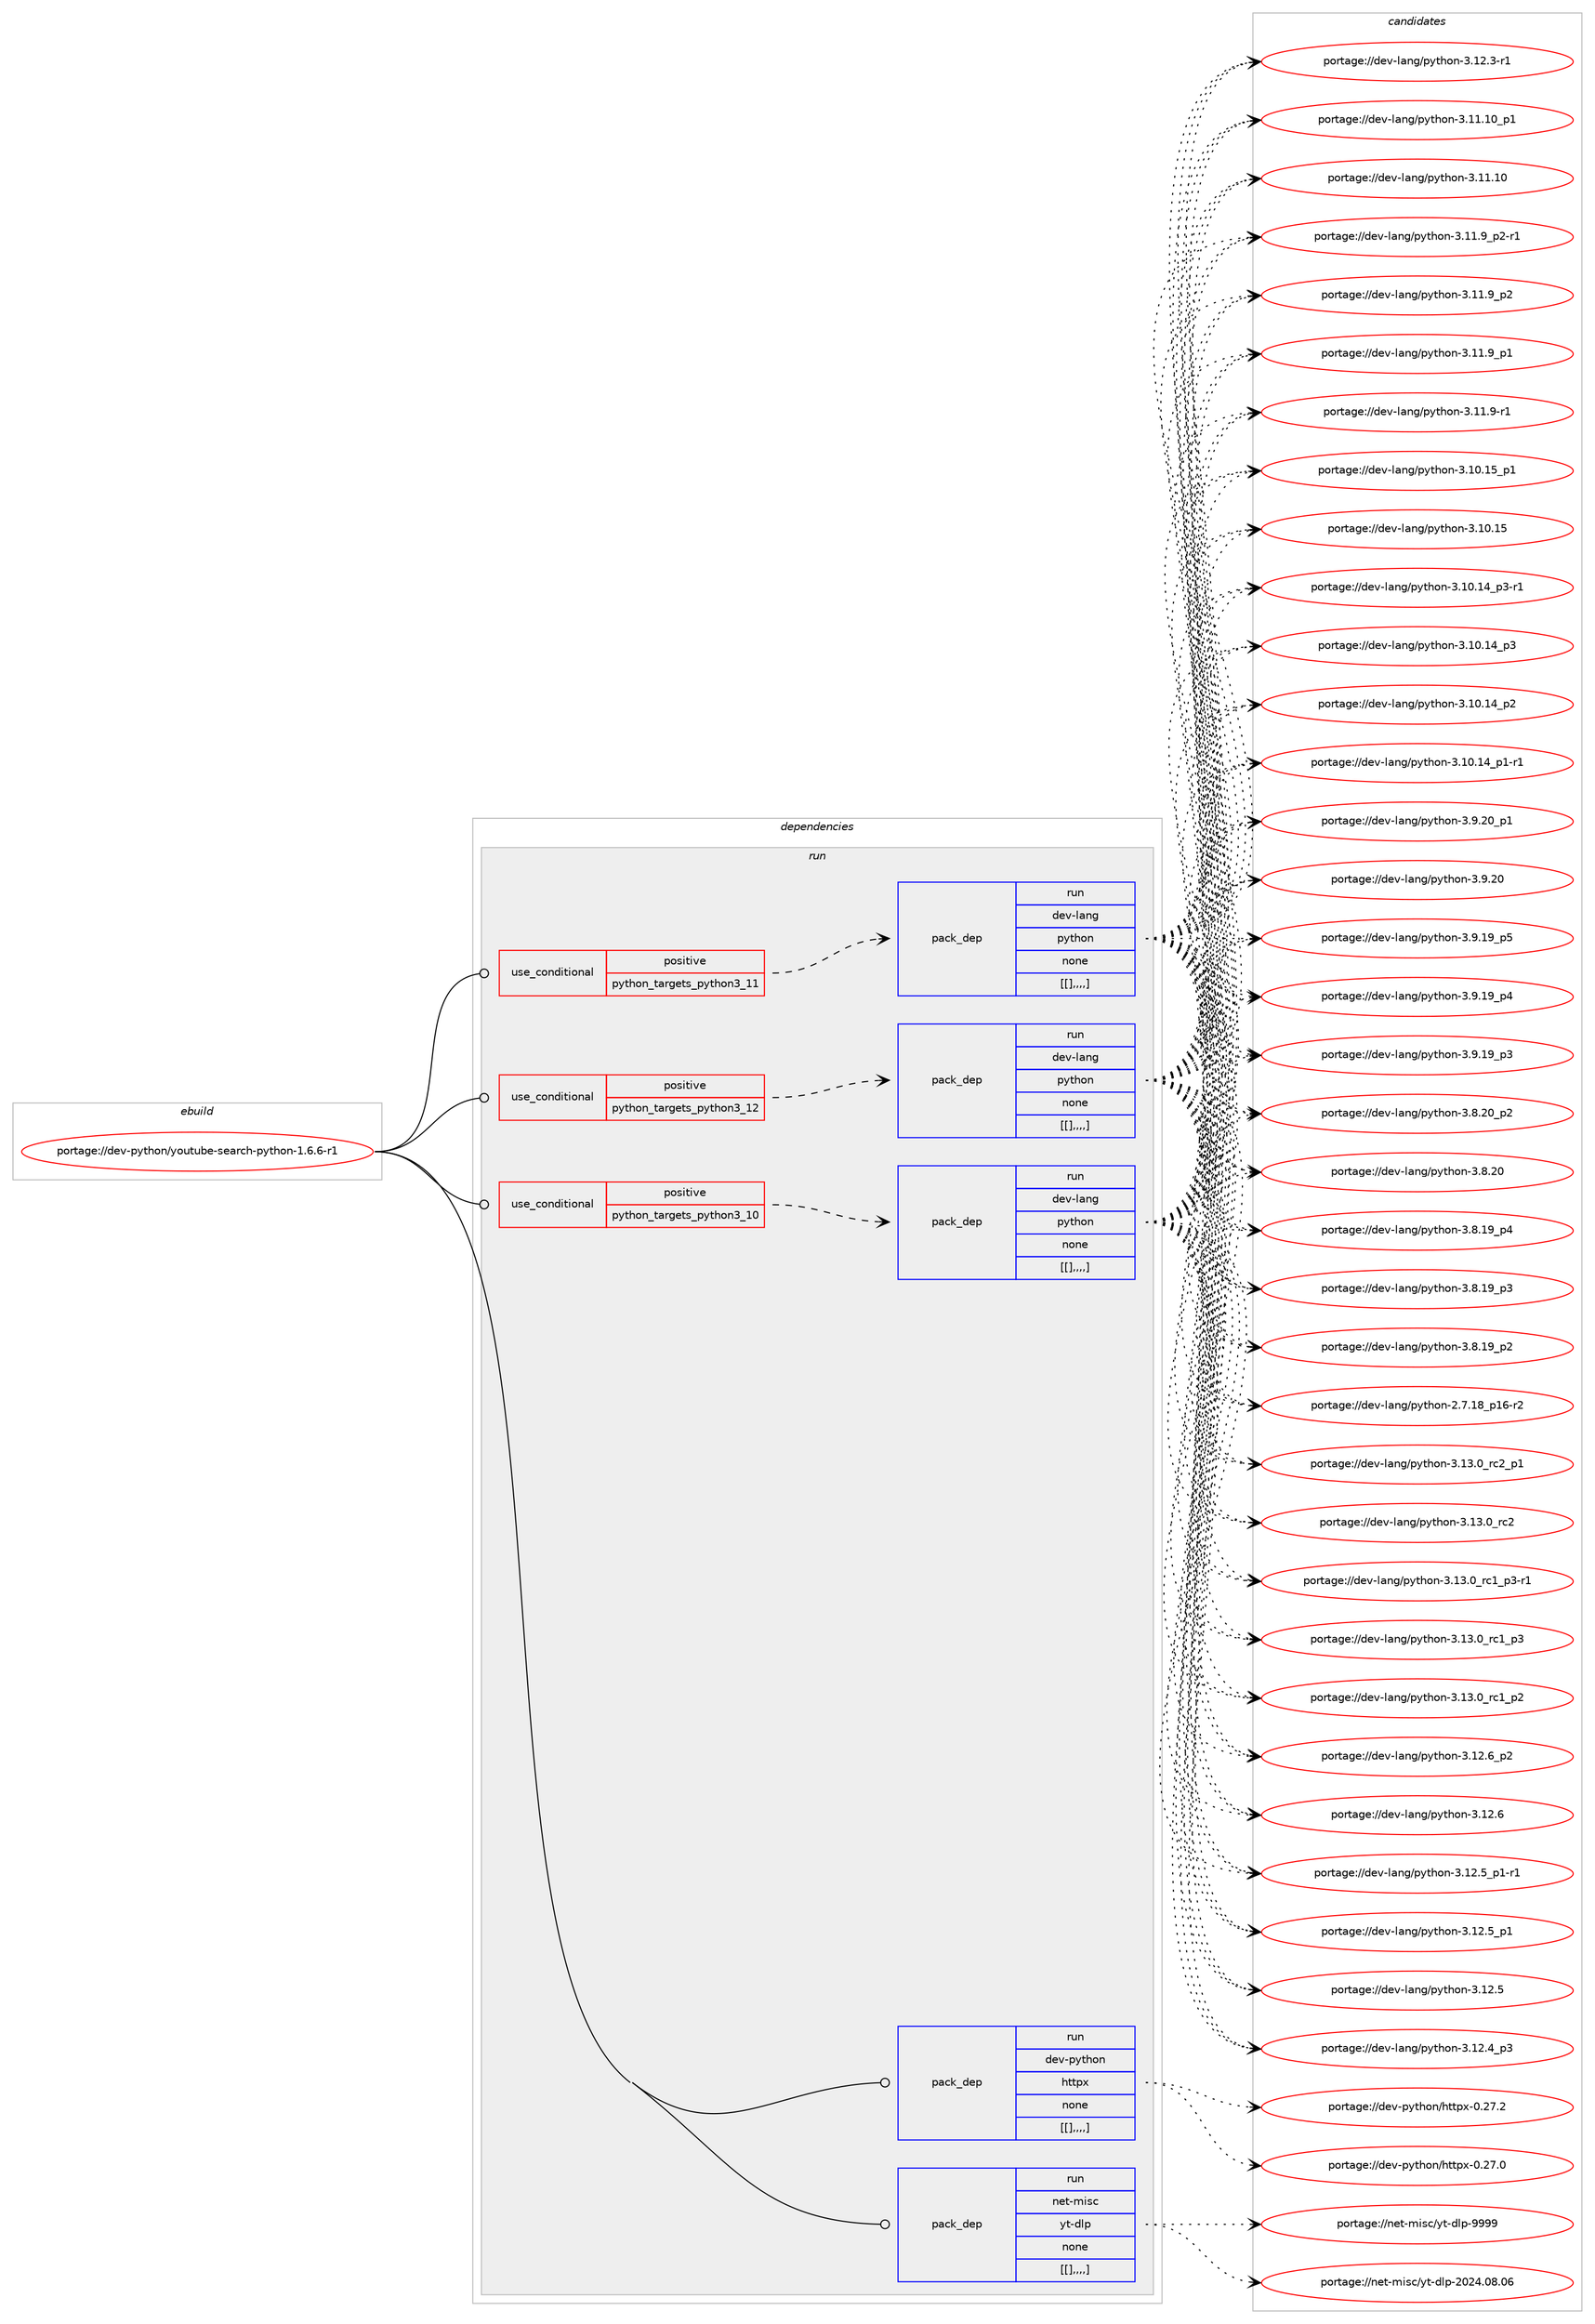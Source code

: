 digraph prolog {

# *************
# Graph options
# *************

newrank=true;
concentrate=true;
compound=true;
graph [rankdir=LR,fontname=Helvetica,fontsize=10,ranksep=1.5];#, ranksep=2.5, nodesep=0.2];
edge  [arrowhead=vee];
node  [fontname=Helvetica,fontsize=10];

# **********
# The ebuild
# **********

subgraph cluster_leftcol {
color=gray;
label=<<i>ebuild</i>>;
id [label="portage://dev-python/youtube-search-python-1.6.6-r1", color=red, width=4, href="../dev-python/youtube-search-python-1.6.6-r1.svg"];
}

# ****************
# The dependencies
# ****************

subgraph cluster_midcol {
color=gray;
label=<<i>dependencies</i>>;
subgraph cluster_compile {
fillcolor="#eeeeee";
style=filled;
label=<<i>compile</i>>;
}
subgraph cluster_compileandrun {
fillcolor="#eeeeee";
style=filled;
label=<<i>compile and run</i>>;
}
subgraph cluster_run {
fillcolor="#eeeeee";
style=filled;
label=<<i>run</i>>;
subgraph cond43254 {
dependency171518 [label=<<TABLE BORDER="0" CELLBORDER="1" CELLSPACING="0" CELLPADDING="4"><TR><TD ROWSPAN="3" CELLPADDING="10">use_conditional</TD></TR><TR><TD>positive</TD></TR><TR><TD>python_targets_python3_10</TD></TR></TABLE>>, shape=none, color=red];
subgraph pack127001 {
dependency171519 [label=<<TABLE BORDER="0" CELLBORDER="1" CELLSPACING="0" CELLPADDING="4" WIDTH="220"><TR><TD ROWSPAN="6" CELLPADDING="30">pack_dep</TD></TR><TR><TD WIDTH="110">run</TD></TR><TR><TD>dev-lang</TD></TR><TR><TD>python</TD></TR><TR><TD>none</TD></TR><TR><TD>[[],,,,]</TD></TR></TABLE>>, shape=none, color=blue];
}
dependency171518:e -> dependency171519:w [weight=20,style="dashed",arrowhead="vee"];
}
id:e -> dependency171518:w [weight=20,style="solid",arrowhead="odot"];
subgraph cond43255 {
dependency171520 [label=<<TABLE BORDER="0" CELLBORDER="1" CELLSPACING="0" CELLPADDING="4"><TR><TD ROWSPAN="3" CELLPADDING="10">use_conditional</TD></TR><TR><TD>positive</TD></TR><TR><TD>python_targets_python3_11</TD></TR></TABLE>>, shape=none, color=red];
subgraph pack127002 {
dependency171521 [label=<<TABLE BORDER="0" CELLBORDER="1" CELLSPACING="0" CELLPADDING="4" WIDTH="220"><TR><TD ROWSPAN="6" CELLPADDING="30">pack_dep</TD></TR><TR><TD WIDTH="110">run</TD></TR><TR><TD>dev-lang</TD></TR><TR><TD>python</TD></TR><TR><TD>none</TD></TR><TR><TD>[[],,,,]</TD></TR></TABLE>>, shape=none, color=blue];
}
dependency171520:e -> dependency171521:w [weight=20,style="dashed",arrowhead="vee"];
}
id:e -> dependency171520:w [weight=20,style="solid",arrowhead="odot"];
subgraph cond43256 {
dependency171522 [label=<<TABLE BORDER="0" CELLBORDER="1" CELLSPACING="0" CELLPADDING="4"><TR><TD ROWSPAN="3" CELLPADDING="10">use_conditional</TD></TR><TR><TD>positive</TD></TR><TR><TD>python_targets_python3_12</TD></TR></TABLE>>, shape=none, color=red];
subgraph pack127003 {
dependency171523 [label=<<TABLE BORDER="0" CELLBORDER="1" CELLSPACING="0" CELLPADDING="4" WIDTH="220"><TR><TD ROWSPAN="6" CELLPADDING="30">pack_dep</TD></TR><TR><TD WIDTH="110">run</TD></TR><TR><TD>dev-lang</TD></TR><TR><TD>python</TD></TR><TR><TD>none</TD></TR><TR><TD>[[],,,,]</TD></TR></TABLE>>, shape=none, color=blue];
}
dependency171522:e -> dependency171523:w [weight=20,style="dashed",arrowhead="vee"];
}
id:e -> dependency171522:w [weight=20,style="solid",arrowhead="odot"];
subgraph pack127004 {
dependency171524 [label=<<TABLE BORDER="0" CELLBORDER="1" CELLSPACING="0" CELLPADDING="4" WIDTH="220"><TR><TD ROWSPAN="6" CELLPADDING="30">pack_dep</TD></TR><TR><TD WIDTH="110">run</TD></TR><TR><TD>dev-python</TD></TR><TR><TD>httpx</TD></TR><TR><TD>none</TD></TR><TR><TD>[[],,,,]</TD></TR></TABLE>>, shape=none, color=blue];
}
id:e -> dependency171524:w [weight=20,style="solid",arrowhead="odot"];
subgraph pack127005 {
dependency171525 [label=<<TABLE BORDER="0" CELLBORDER="1" CELLSPACING="0" CELLPADDING="4" WIDTH="220"><TR><TD ROWSPAN="6" CELLPADDING="30">pack_dep</TD></TR><TR><TD WIDTH="110">run</TD></TR><TR><TD>net-misc</TD></TR><TR><TD>yt-dlp</TD></TR><TR><TD>none</TD></TR><TR><TD>[[],,,,]</TD></TR></TABLE>>, shape=none, color=blue];
}
id:e -> dependency171525:w [weight=20,style="solid",arrowhead="odot"];
}
}

# **************
# The candidates
# **************

subgraph cluster_choices {
rank=same;
color=gray;
label=<<i>candidates</i>>;

subgraph choice127001 {
color=black;
nodesep=1;
choice100101118451089711010347112121116104111110455146495146489511499509511249 [label="portage://dev-lang/python-3.13.0_rc2_p1", color=red, width=4,href="../dev-lang/python-3.13.0_rc2_p1.svg"];
choice10010111845108971101034711212111610411111045514649514648951149950 [label="portage://dev-lang/python-3.13.0_rc2", color=red, width=4,href="../dev-lang/python-3.13.0_rc2.svg"];
choice1001011184510897110103471121211161041111104551464951464895114994995112514511449 [label="portage://dev-lang/python-3.13.0_rc1_p3-r1", color=red, width=4,href="../dev-lang/python-3.13.0_rc1_p3-r1.svg"];
choice100101118451089711010347112121116104111110455146495146489511499499511251 [label="portage://dev-lang/python-3.13.0_rc1_p3", color=red, width=4,href="../dev-lang/python-3.13.0_rc1_p3.svg"];
choice100101118451089711010347112121116104111110455146495146489511499499511250 [label="portage://dev-lang/python-3.13.0_rc1_p2", color=red, width=4,href="../dev-lang/python-3.13.0_rc1_p2.svg"];
choice100101118451089711010347112121116104111110455146495046549511250 [label="portage://dev-lang/python-3.12.6_p2", color=red, width=4,href="../dev-lang/python-3.12.6_p2.svg"];
choice10010111845108971101034711212111610411111045514649504654 [label="portage://dev-lang/python-3.12.6", color=red, width=4,href="../dev-lang/python-3.12.6.svg"];
choice1001011184510897110103471121211161041111104551464950465395112494511449 [label="portage://dev-lang/python-3.12.5_p1-r1", color=red, width=4,href="../dev-lang/python-3.12.5_p1-r1.svg"];
choice100101118451089711010347112121116104111110455146495046539511249 [label="portage://dev-lang/python-3.12.5_p1", color=red, width=4,href="../dev-lang/python-3.12.5_p1.svg"];
choice10010111845108971101034711212111610411111045514649504653 [label="portage://dev-lang/python-3.12.5", color=red, width=4,href="../dev-lang/python-3.12.5.svg"];
choice100101118451089711010347112121116104111110455146495046529511251 [label="portage://dev-lang/python-3.12.4_p3", color=red, width=4,href="../dev-lang/python-3.12.4_p3.svg"];
choice100101118451089711010347112121116104111110455146495046514511449 [label="portage://dev-lang/python-3.12.3-r1", color=red, width=4,href="../dev-lang/python-3.12.3-r1.svg"];
choice10010111845108971101034711212111610411111045514649494649489511249 [label="portage://dev-lang/python-3.11.10_p1", color=red, width=4,href="../dev-lang/python-3.11.10_p1.svg"];
choice1001011184510897110103471121211161041111104551464949464948 [label="portage://dev-lang/python-3.11.10", color=red, width=4,href="../dev-lang/python-3.11.10.svg"];
choice1001011184510897110103471121211161041111104551464949465795112504511449 [label="portage://dev-lang/python-3.11.9_p2-r1", color=red, width=4,href="../dev-lang/python-3.11.9_p2-r1.svg"];
choice100101118451089711010347112121116104111110455146494946579511250 [label="portage://dev-lang/python-3.11.9_p2", color=red, width=4,href="../dev-lang/python-3.11.9_p2.svg"];
choice100101118451089711010347112121116104111110455146494946579511249 [label="portage://dev-lang/python-3.11.9_p1", color=red, width=4,href="../dev-lang/python-3.11.9_p1.svg"];
choice100101118451089711010347112121116104111110455146494946574511449 [label="portage://dev-lang/python-3.11.9-r1", color=red, width=4,href="../dev-lang/python-3.11.9-r1.svg"];
choice10010111845108971101034711212111610411111045514649484649539511249 [label="portage://dev-lang/python-3.10.15_p1", color=red, width=4,href="../dev-lang/python-3.10.15_p1.svg"];
choice1001011184510897110103471121211161041111104551464948464953 [label="portage://dev-lang/python-3.10.15", color=red, width=4,href="../dev-lang/python-3.10.15.svg"];
choice100101118451089711010347112121116104111110455146494846495295112514511449 [label="portage://dev-lang/python-3.10.14_p3-r1", color=red, width=4,href="../dev-lang/python-3.10.14_p3-r1.svg"];
choice10010111845108971101034711212111610411111045514649484649529511251 [label="portage://dev-lang/python-3.10.14_p3", color=red, width=4,href="../dev-lang/python-3.10.14_p3.svg"];
choice10010111845108971101034711212111610411111045514649484649529511250 [label="portage://dev-lang/python-3.10.14_p2", color=red, width=4,href="../dev-lang/python-3.10.14_p2.svg"];
choice100101118451089711010347112121116104111110455146494846495295112494511449 [label="portage://dev-lang/python-3.10.14_p1-r1", color=red, width=4,href="../dev-lang/python-3.10.14_p1-r1.svg"];
choice100101118451089711010347112121116104111110455146574650489511249 [label="portage://dev-lang/python-3.9.20_p1", color=red, width=4,href="../dev-lang/python-3.9.20_p1.svg"];
choice10010111845108971101034711212111610411111045514657465048 [label="portage://dev-lang/python-3.9.20", color=red, width=4,href="../dev-lang/python-3.9.20.svg"];
choice100101118451089711010347112121116104111110455146574649579511253 [label="portage://dev-lang/python-3.9.19_p5", color=red, width=4,href="../dev-lang/python-3.9.19_p5.svg"];
choice100101118451089711010347112121116104111110455146574649579511252 [label="portage://dev-lang/python-3.9.19_p4", color=red, width=4,href="../dev-lang/python-3.9.19_p4.svg"];
choice100101118451089711010347112121116104111110455146574649579511251 [label="portage://dev-lang/python-3.9.19_p3", color=red, width=4,href="../dev-lang/python-3.9.19_p3.svg"];
choice100101118451089711010347112121116104111110455146564650489511250 [label="portage://dev-lang/python-3.8.20_p2", color=red, width=4,href="../dev-lang/python-3.8.20_p2.svg"];
choice10010111845108971101034711212111610411111045514656465048 [label="portage://dev-lang/python-3.8.20", color=red, width=4,href="../dev-lang/python-3.8.20.svg"];
choice100101118451089711010347112121116104111110455146564649579511252 [label="portage://dev-lang/python-3.8.19_p4", color=red, width=4,href="../dev-lang/python-3.8.19_p4.svg"];
choice100101118451089711010347112121116104111110455146564649579511251 [label="portage://dev-lang/python-3.8.19_p3", color=red, width=4,href="../dev-lang/python-3.8.19_p3.svg"];
choice100101118451089711010347112121116104111110455146564649579511250 [label="portage://dev-lang/python-3.8.19_p2", color=red, width=4,href="../dev-lang/python-3.8.19_p2.svg"];
choice100101118451089711010347112121116104111110455046554649569511249544511450 [label="portage://dev-lang/python-2.7.18_p16-r2", color=red, width=4,href="../dev-lang/python-2.7.18_p16-r2.svg"];
dependency171519:e -> choice100101118451089711010347112121116104111110455146495146489511499509511249:w [style=dotted,weight="100"];
dependency171519:e -> choice10010111845108971101034711212111610411111045514649514648951149950:w [style=dotted,weight="100"];
dependency171519:e -> choice1001011184510897110103471121211161041111104551464951464895114994995112514511449:w [style=dotted,weight="100"];
dependency171519:e -> choice100101118451089711010347112121116104111110455146495146489511499499511251:w [style=dotted,weight="100"];
dependency171519:e -> choice100101118451089711010347112121116104111110455146495146489511499499511250:w [style=dotted,weight="100"];
dependency171519:e -> choice100101118451089711010347112121116104111110455146495046549511250:w [style=dotted,weight="100"];
dependency171519:e -> choice10010111845108971101034711212111610411111045514649504654:w [style=dotted,weight="100"];
dependency171519:e -> choice1001011184510897110103471121211161041111104551464950465395112494511449:w [style=dotted,weight="100"];
dependency171519:e -> choice100101118451089711010347112121116104111110455146495046539511249:w [style=dotted,weight="100"];
dependency171519:e -> choice10010111845108971101034711212111610411111045514649504653:w [style=dotted,weight="100"];
dependency171519:e -> choice100101118451089711010347112121116104111110455146495046529511251:w [style=dotted,weight="100"];
dependency171519:e -> choice100101118451089711010347112121116104111110455146495046514511449:w [style=dotted,weight="100"];
dependency171519:e -> choice10010111845108971101034711212111610411111045514649494649489511249:w [style=dotted,weight="100"];
dependency171519:e -> choice1001011184510897110103471121211161041111104551464949464948:w [style=dotted,weight="100"];
dependency171519:e -> choice1001011184510897110103471121211161041111104551464949465795112504511449:w [style=dotted,weight="100"];
dependency171519:e -> choice100101118451089711010347112121116104111110455146494946579511250:w [style=dotted,weight="100"];
dependency171519:e -> choice100101118451089711010347112121116104111110455146494946579511249:w [style=dotted,weight="100"];
dependency171519:e -> choice100101118451089711010347112121116104111110455146494946574511449:w [style=dotted,weight="100"];
dependency171519:e -> choice10010111845108971101034711212111610411111045514649484649539511249:w [style=dotted,weight="100"];
dependency171519:e -> choice1001011184510897110103471121211161041111104551464948464953:w [style=dotted,weight="100"];
dependency171519:e -> choice100101118451089711010347112121116104111110455146494846495295112514511449:w [style=dotted,weight="100"];
dependency171519:e -> choice10010111845108971101034711212111610411111045514649484649529511251:w [style=dotted,weight="100"];
dependency171519:e -> choice10010111845108971101034711212111610411111045514649484649529511250:w [style=dotted,weight="100"];
dependency171519:e -> choice100101118451089711010347112121116104111110455146494846495295112494511449:w [style=dotted,weight="100"];
dependency171519:e -> choice100101118451089711010347112121116104111110455146574650489511249:w [style=dotted,weight="100"];
dependency171519:e -> choice10010111845108971101034711212111610411111045514657465048:w [style=dotted,weight="100"];
dependency171519:e -> choice100101118451089711010347112121116104111110455146574649579511253:w [style=dotted,weight="100"];
dependency171519:e -> choice100101118451089711010347112121116104111110455146574649579511252:w [style=dotted,weight="100"];
dependency171519:e -> choice100101118451089711010347112121116104111110455146574649579511251:w [style=dotted,weight="100"];
dependency171519:e -> choice100101118451089711010347112121116104111110455146564650489511250:w [style=dotted,weight="100"];
dependency171519:e -> choice10010111845108971101034711212111610411111045514656465048:w [style=dotted,weight="100"];
dependency171519:e -> choice100101118451089711010347112121116104111110455146564649579511252:w [style=dotted,weight="100"];
dependency171519:e -> choice100101118451089711010347112121116104111110455146564649579511251:w [style=dotted,weight="100"];
dependency171519:e -> choice100101118451089711010347112121116104111110455146564649579511250:w [style=dotted,weight="100"];
dependency171519:e -> choice100101118451089711010347112121116104111110455046554649569511249544511450:w [style=dotted,weight="100"];
}
subgraph choice127002 {
color=black;
nodesep=1;
choice100101118451089711010347112121116104111110455146495146489511499509511249 [label="portage://dev-lang/python-3.13.0_rc2_p1", color=red, width=4,href="../dev-lang/python-3.13.0_rc2_p1.svg"];
choice10010111845108971101034711212111610411111045514649514648951149950 [label="portage://dev-lang/python-3.13.0_rc2", color=red, width=4,href="../dev-lang/python-3.13.0_rc2.svg"];
choice1001011184510897110103471121211161041111104551464951464895114994995112514511449 [label="portage://dev-lang/python-3.13.0_rc1_p3-r1", color=red, width=4,href="../dev-lang/python-3.13.0_rc1_p3-r1.svg"];
choice100101118451089711010347112121116104111110455146495146489511499499511251 [label="portage://dev-lang/python-3.13.0_rc1_p3", color=red, width=4,href="../dev-lang/python-3.13.0_rc1_p3.svg"];
choice100101118451089711010347112121116104111110455146495146489511499499511250 [label="portage://dev-lang/python-3.13.0_rc1_p2", color=red, width=4,href="../dev-lang/python-3.13.0_rc1_p2.svg"];
choice100101118451089711010347112121116104111110455146495046549511250 [label="portage://dev-lang/python-3.12.6_p2", color=red, width=4,href="../dev-lang/python-3.12.6_p2.svg"];
choice10010111845108971101034711212111610411111045514649504654 [label="portage://dev-lang/python-3.12.6", color=red, width=4,href="../dev-lang/python-3.12.6.svg"];
choice1001011184510897110103471121211161041111104551464950465395112494511449 [label="portage://dev-lang/python-3.12.5_p1-r1", color=red, width=4,href="../dev-lang/python-3.12.5_p1-r1.svg"];
choice100101118451089711010347112121116104111110455146495046539511249 [label="portage://dev-lang/python-3.12.5_p1", color=red, width=4,href="../dev-lang/python-3.12.5_p1.svg"];
choice10010111845108971101034711212111610411111045514649504653 [label="portage://dev-lang/python-3.12.5", color=red, width=4,href="../dev-lang/python-3.12.5.svg"];
choice100101118451089711010347112121116104111110455146495046529511251 [label="portage://dev-lang/python-3.12.4_p3", color=red, width=4,href="../dev-lang/python-3.12.4_p3.svg"];
choice100101118451089711010347112121116104111110455146495046514511449 [label="portage://dev-lang/python-3.12.3-r1", color=red, width=4,href="../dev-lang/python-3.12.3-r1.svg"];
choice10010111845108971101034711212111610411111045514649494649489511249 [label="portage://dev-lang/python-3.11.10_p1", color=red, width=4,href="../dev-lang/python-3.11.10_p1.svg"];
choice1001011184510897110103471121211161041111104551464949464948 [label="portage://dev-lang/python-3.11.10", color=red, width=4,href="../dev-lang/python-3.11.10.svg"];
choice1001011184510897110103471121211161041111104551464949465795112504511449 [label="portage://dev-lang/python-3.11.9_p2-r1", color=red, width=4,href="../dev-lang/python-3.11.9_p2-r1.svg"];
choice100101118451089711010347112121116104111110455146494946579511250 [label="portage://dev-lang/python-3.11.9_p2", color=red, width=4,href="../dev-lang/python-3.11.9_p2.svg"];
choice100101118451089711010347112121116104111110455146494946579511249 [label="portage://dev-lang/python-3.11.9_p1", color=red, width=4,href="../dev-lang/python-3.11.9_p1.svg"];
choice100101118451089711010347112121116104111110455146494946574511449 [label="portage://dev-lang/python-3.11.9-r1", color=red, width=4,href="../dev-lang/python-3.11.9-r1.svg"];
choice10010111845108971101034711212111610411111045514649484649539511249 [label="portage://dev-lang/python-3.10.15_p1", color=red, width=4,href="../dev-lang/python-3.10.15_p1.svg"];
choice1001011184510897110103471121211161041111104551464948464953 [label="portage://dev-lang/python-3.10.15", color=red, width=4,href="../dev-lang/python-3.10.15.svg"];
choice100101118451089711010347112121116104111110455146494846495295112514511449 [label="portage://dev-lang/python-3.10.14_p3-r1", color=red, width=4,href="../dev-lang/python-3.10.14_p3-r1.svg"];
choice10010111845108971101034711212111610411111045514649484649529511251 [label="portage://dev-lang/python-3.10.14_p3", color=red, width=4,href="../dev-lang/python-3.10.14_p3.svg"];
choice10010111845108971101034711212111610411111045514649484649529511250 [label="portage://dev-lang/python-3.10.14_p2", color=red, width=4,href="../dev-lang/python-3.10.14_p2.svg"];
choice100101118451089711010347112121116104111110455146494846495295112494511449 [label="portage://dev-lang/python-3.10.14_p1-r1", color=red, width=4,href="../dev-lang/python-3.10.14_p1-r1.svg"];
choice100101118451089711010347112121116104111110455146574650489511249 [label="portage://dev-lang/python-3.9.20_p1", color=red, width=4,href="../dev-lang/python-3.9.20_p1.svg"];
choice10010111845108971101034711212111610411111045514657465048 [label="portage://dev-lang/python-3.9.20", color=red, width=4,href="../dev-lang/python-3.9.20.svg"];
choice100101118451089711010347112121116104111110455146574649579511253 [label="portage://dev-lang/python-3.9.19_p5", color=red, width=4,href="../dev-lang/python-3.9.19_p5.svg"];
choice100101118451089711010347112121116104111110455146574649579511252 [label="portage://dev-lang/python-3.9.19_p4", color=red, width=4,href="../dev-lang/python-3.9.19_p4.svg"];
choice100101118451089711010347112121116104111110455146574649579511251 [label="portage://dev-lang/python-3.9.19_p3", color=red, width=4,href="../dev-lang/python-3.9.19_p3.svg"];
choice100101118451089711010347112121116104111110455146564650489511250 [label="portage://dev-lang/python-3.8.20_p2", color=red, width=4,href="../dev-lang/python-3.8.20_p2.svg"];
choice10010111845108971101034711212111610411111045514656465048 [label="portage://dev-lang/python-3.8.20", color=red, width=4,href="../dev-lang/python-3.8.20.svg"];
choice100101118451089711010347112121116104111110455146564649579511252 [label="portage://dev-lang/python-3.8.19_p4", color=red, width=4,href="../dev-lang/python-3.8.19_p4.svg"];
choice100101118451089711010347112121116104111110455146564649579511251 [label="portage://dev-lang/python-3.8.19_p3", color=red, width=4,href="../dev-lang/python-3.8.19_p3.svg"];
choice100101118451089711010347112121116104111110455146564649579511250 [label="portage://dev-lang/python-3.8.19_p2", color=red, width=4,href="../dev-lang/python-3.8.19_p2.svg"];
choice100101118451089711010347112121116104111110455046554649569511249544511450 [label="portage://dev-lang/python-2.7.18_p16-r2", color=red, width=4,href="../dev-lang/python-2.7.18_p16-r2.svg"];
dependency171521:e -> choice100101118451089711010347112121116104111110455146495146489511499509511249:w [style=dotted,weight="100"];
dependency171521:e -> choice10010111845108971101034711212111610411111045514649514648951149950:w [style=dotted,weight="100"];
dependency171521:e -> choice1001011184510897110103471121211161041111104551464951464895114994995112514511449:w [style=dotted,weight="100"];
dependency171521:e -> choice100101118451089711010347112121116104111110455146495146489511499499511251:w [style=dotted,weight="100"];
dependency171521:e -> choice100101118451089711010347112121116104111110455146495146489511499499511250:w [style=dotted,weight="100"];
dependency171521:e -> choice100101118451089711010347112121116104111110455146495046549511250:w [style=dotted,weight="100"];
dependency171521:e -> choice10010111845108971101034711212111610411111045514649504654:w [style=dotted,weight="100"];
dependency171521:e -> choice1001011184510897110103471121211161041111104551464950465395112494511449:w [style=dotted,weight="100"];
dependency171521:e -> choice100101118451089711010347112121116104111110455146495046539511249:w [style=dotted,weight="100"];
dependency171521:e -> choice10010111845108971101034711212111610411111045514649504653:w [style=dotted,weight="100"];
dependency171521:e -> choice100101118451089711010347112121116104111110455146495046529511251:w [style=dotted,weight="100"];
dependency171521:e -> choice100101118451089711010347112121116104111110455146495046514511449:w [style=dotted,weight="100"];
dependency171521:e -> choice10010111845108971101034711212111610411111045514649494649489511249:w [style=dotted,weight="100"];
dependency171521:e -> choice1001011184510897110103471121211161041111104551464949464948:w [style=dotted,weight="100"];
dependency171521:e -> choice1001011184510897110103471121211161041111104551464949465795112504511449:w [style=dotted,weight="100"];
dependency171521:e -> choice100101118451089711010347112121116104111110455146494946579511250:w [style=dotted,weight="100"];
dependency171521:e -> choice100101118451089711010347112121116104111110455146494946579511249:w [style=dotted,weight="100"];
dependency171521:e -> choice100101118451089711010347112121116104111110455146494946574511449:w [style=dotted,weight="100"];
dependency171521:e -> choice10010111845108971101034711212111610411111045514649484649539511249:w [style=dotted,weight="100"];
dependency171521:e -> choice1001011184510897110103471121211161041111104551464948464953:w [style=dotted,weight="100"];
dependency171521:e -> choice100101118451089711010347112121116104111110455146494846495295112514511449:w [style=dotted,weight="100"];
dependency171521:e -> choice10010111845108971101034711212111610411111045514649484649529511251:w [style=dotted,weight="100"];
dependency171521:e -> choice10010111845108971101034711212111610411111045514649484649529511250:w [style=dotted,weight="100"];
dependency171521:e -> choice100101118451089711010347112121116104111110455146494846495295112494511449:w [style=dotted,weight="100"];
dependency171521:e -> choice100101118451089711010347112121116104111110455146574650489511249:w [style=dotted,weight="100"];
dependency171521:e -> choice10010111845108971101034711212111610411111045514657465048:w [style=dotted,weight="100"];
dependency171521:e -> choice100101118451089711010347112121116104111110455146574649579511253:w [style=dotted,weight="100"];
dependency171521:e -> choice100101118451089711010347112121116104111110455146574649579511252:w [style=dotted,weight="100"];
dependency171521:e -> choice100101118451089711010347112121116104111110455146574649579511251:w [style=dotted,weight="100"];
dependency171521:e -> choice100101118451089711010347112121116104111110455146564650489511250:w [style=dotted,weight="100"];
dependency171521:e -> choice10010111845108971101034711212111610411111045514656465048:w [style=dotted,weight="100"];
dependency171521:e -> choice100101118451089711010347112121116104111110455146564649579511252:w [style=dotted,weight="100"];
dependency171521:e -> choice100101118451089711010347112121116104111110455146564649579511251:w [style=dotted,weight="100"];
dependency171521:e -> choice100101118451089711010347112121116104111110455146564649579511250:w [style=dotted,weight="100"];
dependency171521:e -> choice100101118451089711010347112121116104111110455046554649569511249544511450:w [style=dotted,weight="100"];
}
subgraph choice127003 {
color=black;
nodesep=1;
choice100101118451089711010347112121116104111110455146495146489511499509511249 [label="portage://dev-lang/python-3.13.0_rc2_p1", color=red, width=4,href="../dev-lang/python-3.13.0_rc2_p1.svg"];
choice10010111845108971101034711212111610411111045514649514648951149950 [label="portage://dev-lang/python-3.13.0_rc2", color=red, width=4,href="../dev-lang/python-3.13.0_rc2.svg"];
choice1001011184510897110103471121211161041111104551464951464895114994995112514511449 [label="portage://dev-lang/python-3.13.0_rc1_p3-r1", color=red, width=4,href="../dev-lang/python-3.13.0_rc1_p3-r1.svg"];
choice100101118451089711010347112121116104111110455146495146489511499499511251 [label="portage://dev-lang/python-3.13.0_rc1_p3", color=red, width=4,href="../dev-lang/python-3.13.0_rc1_p3.svg"];
choice100101118451089711010347112121116104111110455146495146489511499499511250 [label="portage://dev-lang/python-3.13.0_rc1_p2", color=red, width=4,href="../dev-lang/python-3.13.0_rc1_p2.svg"];
choice100101118451089711010347112121116104111110455146495046549511250 [label="portage://dev-lang/python-3.12.6_p2", color=red, width=4,href="../dev-lang/python-3.12.6_p2.svg"];
choice10010111845108971101034711212111610411111045514649504654 [label="portage://dev-lang/python-3.12.6", color=red, width=4,href="../dev-lang/python-3.12.6.svg"];
choice1001011184510897110103471121211161041111104551464950465395112494511449 [label="portage://dev-lang/python-3.12.5_p1-r1", color=red, width=4,href="../dev-lang/python-3.12.5_p1-r1.svg"];
choice100101118451089711010347112121116104111110455146495046539511249 [label="portage://dev-lang/python-3.12.5_p1", color=red, width=4,href="../dev-lang/python-3.12.5_p1.svg"];
choice10010111845108971101034711212111610411111045514649504653 [label="portage://dev-lang/python-3.12.5", color=red, width=4,href="../dev-lang/python-3.12.5.svg"];
choice100101118451089711010347112121116104111110455146495046529511251 [label="portage://dev-lang/python-3.12.4_p3", color=red, width=4,href="../dev-lang/python-3.12.4_p3.svg"];
choice100101118451089711010347112121116104111110455146495046514511449 [label="portage://dev-lang/python-3.12.3-r1", color=red, width=4,href="../dev-lang/python-3.12.3-r1.svg"];
choice10010111845108971101034711212111610411111045514649494649489511249 [label="portage://dev-lang/python-3.11.10_p1", color=red, width=4,href="../dev-lang/python-3.11.10_p1.svg"];
choice1001011184510897110103471121211161041111104551464949464948 [label="portage://dev-lang/python-3.11.10", color=red, width=4,href="../dev-lang/python-3.11.10.svg"];
choice1001011184510897110103471121211161041111104551464949465795112504511449 [label="portage://dev-lang/python-3.11.9_p2-r1", color=red, width=4,href="../dev-lang/python-3.11.9_p2-r1.svg"];
choice100101118451089711010347112121116104111110455146494946579511250 [label="portage://dev-lang/python-3.11.9_p2", color=red, width=4,href="../dev-lang/python-3.11.9_p2.svg"];
choice100101118451089711010347112121116104111110455146494946579511249 [label="portage://dev-lang/python-3.11.9_p1", color=red, width=4,href="../dev-lang/python-3.11.9_p1.svg"];
choice100101118451089711010347112121116104111110455146494946574511449 [label="portage://dev-lang/python-3.11.9-r1", color=red, width=4,href="../dev-lang/python-3.11.9-r1.svg"];
choice10010111845108971101034711212111610411111045514649484649539511249 [label="portage://dev-lang/python-3.10.15_p1", color=red, width=4,href="../dev-lang/python-3.10.15_p1.svg"];
choice1001011184510897110103471121211161041111104551464948464953 [label="portage://dev-lang/python-3.10.15", color=red, width=4,href="../dev-lang/python-3.10.15.svg"];
choice100101118451089711010347112121116104111110455146494846495295112514511449 [label="portage://dev-lang/python-3.10.14_p3-r1", color=red, width=4,href="../dev-lang/python-3.10.14_p3-r1.svg"];
choice10010111845108971101034711212111610411111045514649484649529511251 [label="portage://dev-lang/python-3.10.14_p3", color=red, width=4,href="../dev-lang/python-3.10.14_p3.svg"];
choice10010111845108971101034711212111610411111045514649484649529511250 [label="portage://dev-lang/python-3.10.14_p2", color=red, width=4,href="../dev-lang/python-3.10.14_p2.svg"];
choice100101118451089711010347112121116104111110455146494846495295112494511449 [label="portage://dev-lang/python-3.10.14_p1-r1", color=red, width=4,href="../dev-lang/python-3.10.14_p1-r1.svg"];
choice100101118451089711010347112121116104111110455146574650489511249 [label="portage://dev-lang/python-3.9.20_p1", color=red, width=4,href="../dev-lang/python-3.9.20_p1.svg"];
choice10010111845108971101034711212111610411111045514657465048 [label="portage://dev-lang/python-3.9.20", color=red, width=4,href="../dev-lang/python-3.9.20.svg"];
choice100101118451089711010347112121116104111110455146574649579511253 [label="portage://dev-lang/python-3.9.19_p5", color=red, width=4,href="../dev-lang/python-3.9.19_p5.svg"];
choice100101118451089711010347112121116104111110455146574649579511252 [label="portage://dev-lang/python-3.9.19_p4", color=red, width=4,href="../dev-lang/python-3.9.19_p4.svg"];
choice100101118451089711010347112121116104111110455146574649579511251 [label="portage://dev-lang/python-3.9.19_p3", color=red, width=4,href="../dev-lang/python-3.9.19_p3.svg"];
choice100101118451089711010347112121116104111110455146564650489511250 [label="portage://dev-lang/python-3.8.20_p2", color=red, width=4,href="../dev-lang/python-3.8.20_p2.svg"];
choice10010111845108971101034711212111610411111045514656465048 [label="portage://dev-lang/python-3.8.20", color=red, width=4,href="../dev-lang/python-3.8.20.svg"];
choice100101118451089711010347112121116104111110455146564649579511252 [label="portage://dev-lang/python-3.8.19_p4", color=red, width=4,href="../dev-lang/python-3.8.19_p4.svg"];
choice100101118451089711010347112121116104111110455146564649579511251 [label="portage://dev-lang/python-3.8.19_p3", color=red, width=4,href="../dev-lang/python-3.8.19_p3.svg"];
choice100101118451089711010347112121116104111110455146564649579511250 [label="portage://dev-lang/python-3.8.19_p2", color=red, width=4,href="../dev-lang/python-3.8.19_p2.svg"];
choice100101118451089711010347112121116104111110455046554649569511249544511450 [label="portage://dev-lang/python-2.7.18_p16-r2", color=red, width=4,href="../dev-lang/python-2.7.18_p16-r2.svg"];
dependency171523:e -> choice100101118451089711010347112121116104111110455146495146489511499509511249:w [style=dotted,weight="100"];
dependency171523:e -> choice10010111845108971101034711212111610411111045514649514648951149950:w [style=dotted,weight="100"];
dependency171523:e -> choice1001011184510897110103471121211161041111104551464951464895114994995112514511449:w [style=dotted,weight="100"];
dependency171523:e -> choice100101118451089711010347112121116104111110455146495146489511499499511251:w [style=dotted,weight="100"];
dependency171523:e -> choice100101118451089711010347112121116104111110455146495146489511499499511250:w [style=dotted,weight="100"];
dependency171523:e -> choice100101118451089711010347112121116104111110455146495046549511250:w [style=dotted,weight="100"];
dependency171523:e -> choice10010111845108971101034711212111610411111045514649504654:w [style=dotted,weight="100"];
dependency171523:e -> choice1001011184510897110103471121211161041111104551464950465395112494511449:w [style=dotted,weight="100"];
dependency171523:e -> choice100101118451089711010347112121116104111110455146495046539511249:w [style=dotted,weight="100"];
dependency171523:e -> choice10010111845108971101034711212111610411111045514649504653:w [style=dotted,weight="100"];
dependency171523:e -> choice100101118451089711010347112121116104111110455146495046529511251:w [style=dotted,weight="100"];
dependency171523:e -> choice100101118451089711010347112121116104111110455146495046514511449:w [style=dotted,weight="100"];
dependency171523:e -> choice10010111845108971101034711212111610411111045514649494649489511249:w [style=dotted,weight="100"];
dependency171523:e -> choice1001011184510897110103471121211161041111104551464949464948:w [style=dotted,weight="100"];
dependency171523:e -> choice1001011184510897110103471121211161041111104551464949465795112504511449:w [style=dotted,weight="100"];
dependency171523:e -> choice100101118451089711010347112121116104111110455146494946579511250:w [style=dotted,weight="100"];
dependency171523:e -> choice100101118451089711010347112121116104111110455146494946579511249:w [style=dotted,weight="100"];
dependency171523:e -> choice100101118451089711010347112121116104111110455146494946574511449:w [style=dotted,weight="100"];
dependency171523:e -> choice10010111845108971101034711212111610411111045514649484649539511249:w [style=dotted,weight="100"];
dependency171523:e -> choice1001011184510897110103471121211161041111104551464948464953:w [style=dotted,weight="100"];
dependency171523:e -> choice100101118451089711010347112121116104111110455146494846495295112514511449:w [style=dotted,weight="100"];
dependency171523:e -> choice10010111845108971101034711212111610411111045514649484649529511251:w [style=dotted,weight="100"];
dependency171523:e -> choice10010111845108971101034711212111610411111045514649484649529511250:w [style=dotted,weight="100"];
dependency171523:e -> choice100101118451089711010347112121116104111110455146494846495295112494511449:w [style=dotted,weight="100"];
dependency171523:e -> choice100101118451089711010347112121116104111110455146574650489511249:w [style=dotted,weight="100"];
dependency171523:e -> choice10010111845108971101034711212111610411111045514657465048:w [style=dotted,weight="100"];
dependency171523:e -> choice100101118451089711010347112121116104111110455146574649579511253:w [style=dotted,weight="100"];
dependency171523:e -> choice100101118451089711010347112121116104111110455146574649579511252:w [style=dotted,weight="100"];
dependency171523:e -> choice100101118451089711010347112121116104111110455146574649579511251:w [style=dotted,weight="100"];
dependency171523:e -> choice100101118451089711010347112121116104111110455146564650489511250:w [style=dotted,weight="100"];
dependency171523:e -> choice10010111845108971101034711212111610411111045514656465048:w [style=dotted,weight="100"];
dependency171523:e -> choice100101118451089711010347112121116104111110455146564649579511252:w [style=dotted,weight="100"];
dependency171523:e -> choice100101118451089711010347112121116104111110455146564649579511251:w [style=dotted,weight="100"];
dependency171523:e -> choice100101118451089711010347112121116104111110455146564649579511250:w [style=dotted,weight="100"];
dependency171523:e -> choice100101118451089711010347112121116104111110455046554649569511249544511450:w [style=dotted,weight="100"];
}
subgraph choice127004 {
color=black;
nodesep=1;
choice100101118451121211161041111104710411611611212045484650554650 [label="portage://dev-python/httpx-0.27.2", color=red, width=4,href="../dev-python/httpx-0.27.2.svg"];
choice100101118451121211161041111104710411611611212045484650554648 [label="portage://dev-python/httpx-0.27.0", color=red, width=4,href="../dev-python/httpx-0.27.0.svg"];
dependency171524:e -> choice100101118451121211161041111104710411611611212045484650554650:w [style=dotted,weight="100"];
dependency171524:e -> choice100101118451121211161041111104710411611611212045484650554648:w [style=dotted,weight="100"];
}
subgraph choice127005 {
color=black;
nodesep=1;
choice110101116451091051159947121116451001081124557575757 [label="portage://net-misc/yt-dlp-9999", color=red, width=4,href="../net-misc/yt-dlp-9999.svg"];
choice110101116451091051159947121116451001081124550485052464856464854 [label="portage://net-misc/yt-dlp-2024.08.06", color=red, width=4,href="../net-misc/yt-dlp-2024.08.06.svg"];
dependency171525:e -> choice110101116451091051159947121116451001081124557575757:w [style=dotted,weight="100"];
dependency171525:e -> choice110101116451091051159947121116451001081124550485052464856464854:w [style=dotted,weight="100"];
}
}

}
